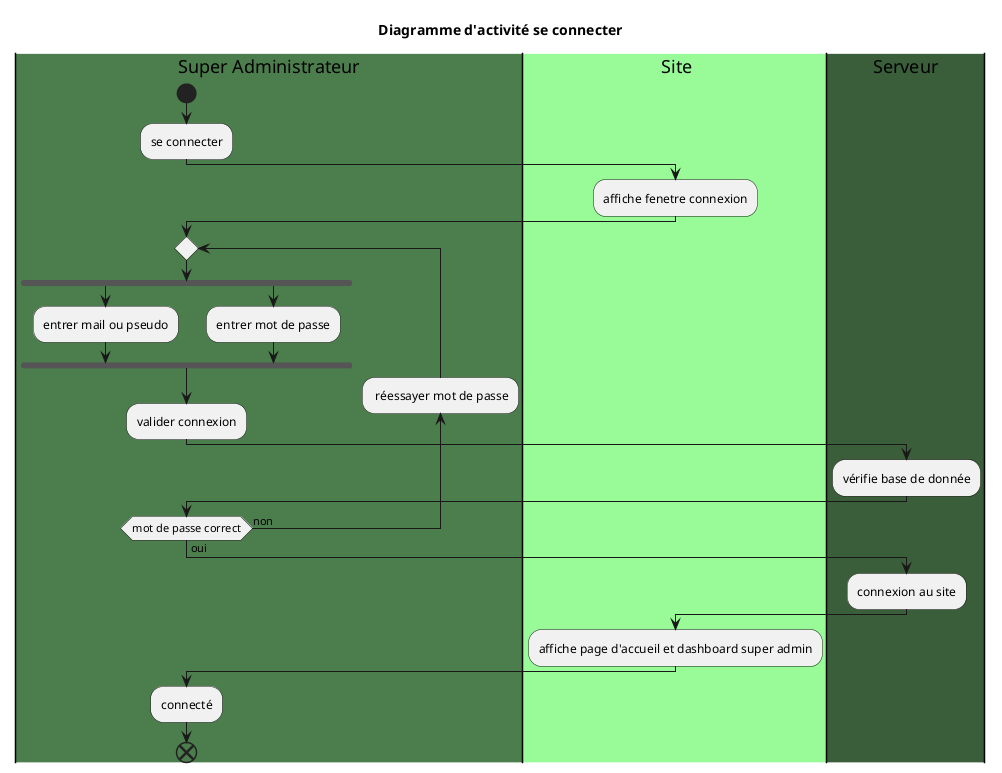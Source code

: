 @startuml Accueil
title "Diagramme d'activité se connecter"
|#4C7D4C|Super Administrateur|
|#Palegreen|s| Site
|#395E39|Serveur|

' |#98FB98|Utilisateur|
' |#85DC85|Parent|
' |#72BC72|Enseignant|
' |#5F9D5F|Administrateur|


   
|Super Administrateur|
start
:se connecter;
|s|
:affiche fenetre connexion;
|Super Administrateur|
repeat
fork
:entrer mail ou pseudo;
fork again
:entrer mot de passe;
end fork
:valider connexion;
 |Serveur|
 :vérifie base de donnée;
|Super Administrateur|
backward: réessayer mot de passe;
repeatwhile (mot de passe correct) is (non) not (oui)
|Serveur|
 :connexion au site;
 |s|
 :affiche page d'accueil et dashboard super admin;
 |Super Administrateur|
 :connecté;

 end





@enduml

@startuml ajout compte

title "Diagramme d'activité ajout compte admin"
|#4C7D4C|Super Administrateur|
|#Palegreen|s| Site
|#395E39|Serveur|



    |Super Administrateur|
    start
    :se connecte;
    |Serveur|
    :interroge database;
    |s|
 :affiche page d'accueil et dashboard super admin;
  |Super Administrateur|
  
    :Clique sur le bouton de gestion de compte admin;
    |s|
    :affiche fenêtre gestion de compte;  
    
   
    |Super Administrateur|
    :choisit;    
    :ajouter compte;   
    :valider;
    |Serveur|
    :affiche formulaire création;
    |Super Administrateur|
    repeat
    :remplit formulaire;  
    :valide; 
    backward: corriger erreurs;
repeatwhile (formulaire conforme) is (non) not (oui)  
    |Serveur|
    :enregistre et envoie notification;
    
    |Super Administrateur|
    :Message de succès;
    end


@enduml

@startuml modification compte

title "Diagramme d'activité mofification compte admin"
|#4C7D4C|Super Administrateur|
|#Palegreen|s| Site
|#395E39|Serveur|



    |Super Administrateur|
    start
    :se connecte;
     |Serveur|
    :interroge database;
    |s|
 :affiche page d'accueil et dashboard super admin;
  |Super Administrateur|

  
    :Clique sur le bouton de gestion de compte admin;
    |s|
    :affiche fenêtre gestion de compte;  
    
   
    |Super Administrateur|
    :choisit modifier compte;   
   
    |Serveur|
    :recupère data;
    |s|
    :affiche formulaire modification pré remplit;
    |Super Administrateur|
    repeat
    :remplit formulaire;  
    :valide; 
    backward: corriger erreurs;
repeatwhile (formulaire conforme) is (non) not (oui)  
    |Serveur|
    :enregistre et envoie notification;
    
    |Super Administrateur|
    :Message de succès;
    end


@enduml

@startuml école

title "Diagramme d'activité"
|#4C7D4C|Super Administrateur|
|#395E39|Serveur|

title "Diagramme d'activité"
rectangle ajouter modifier supprimer école{
     |Super Administrateur|
    start
    :Clique sur le bouton de gestion de compte admin;
    |Serveur|
     :demande mot de passe;
    
    |Super Administrateur|
    repeat
    :saisit mot de passe;
    :valide;
    |Serveur|
    :vérifie base de donnée;
    |Super Administrateur|
backward: réessayer mot de passe;
repeatwhile (mot de passe correct) is (non) not (oui)
     |Serveur|
    :affiche fenêtre;
    |Super Administrateur|
    :choisit;
    fork
     :ajouter école;
     fork again
    :supprimer école;
     fork again
    :modifier école;    
    end fork
     :valider;
    |Serveur|
     :affiche fenêtre;
    |Super Administrateur|
    :choisit;
    :nom école;
    :valide;
   
    |Serveur|
     :enregistre et envoie notification;
    
    |Super Administrateur|
    :Message de succès;
    end
   
}
@enduml

